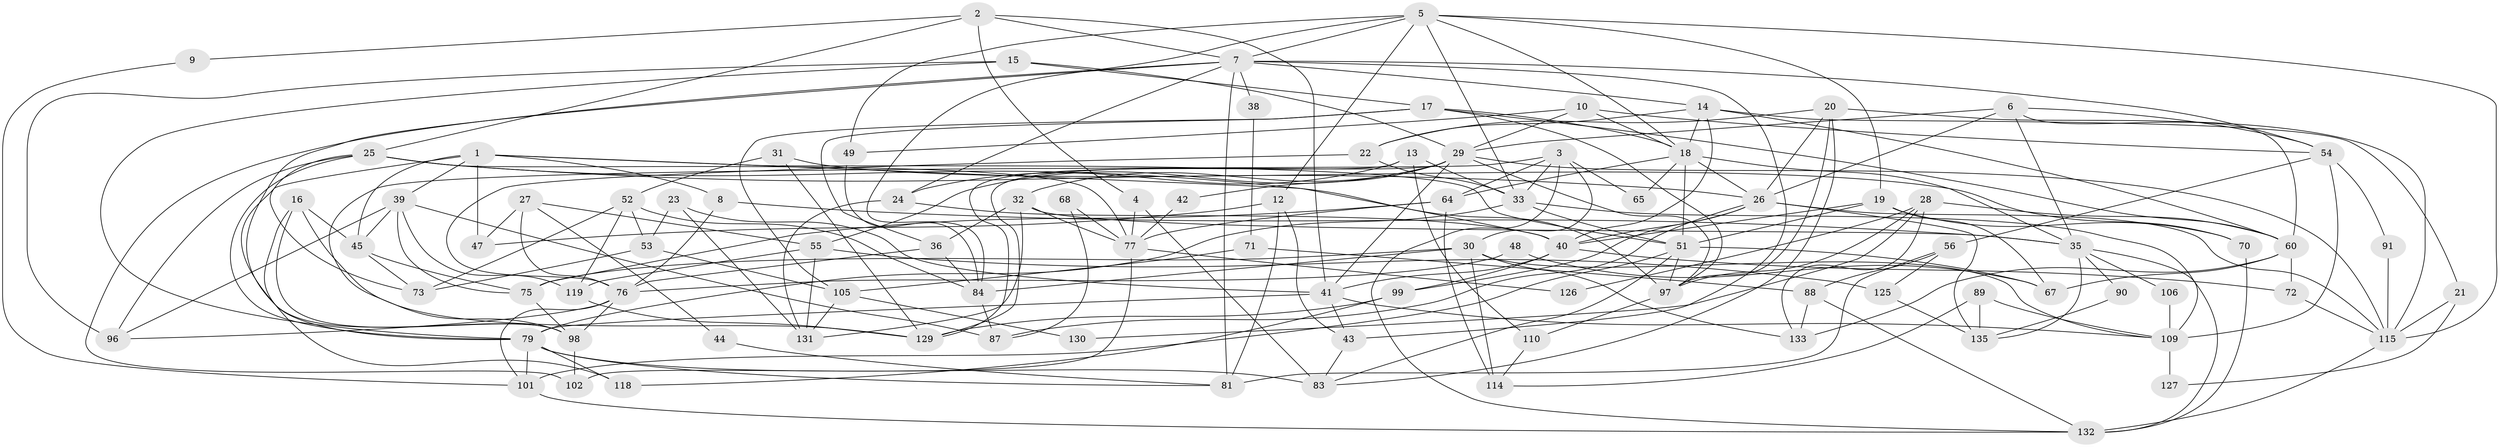 // Generated by graph-tools (version 1.1) at 2025/52/02/27/25 19:52:01]
// undirected, 95 vertices, 226 edges
graph export_dot {
graph [start="1"]
  node [color=gray90,style=filled];
  1 [super="+50"];
  2;
  3 [super="+122"];
  4 [super="+95"];
  5 [super="+94"];
  6 [super="+66"];
  7 [super="+11"];
  8;
  9;
  10 [super="+74"];
  12 [super="+92"];
  13 [super="+59"];
  14 [super="+124"];
  15;
  16;
  17 [super="+103"];
  18 [super="+69"];
  19 [super="+104"];
  20 [super="+116"];
  21;
  22 [super="+34"];
  23;
  24 [super="+62"];
  25 [super="+63"];
  26 [super="+58"];
  27;
  28 [super="+111"];
  29;
  30 [super="+46"];
  31;
  32 [super="+137"];
  33 [super="+37"];
  35;
  36 [super="+82"];
  38;
  39 [super="+107"];
  40 [super="+134"];
  41 [super="+57"];
  42;
  43 [super="+123"];
  44;
  45 [super="+136"];
  47;
  48;
  49;
  51 [super="+61"];
  52 [super="+108"];
  53;
  54 [super="+100"];
  55 [super="+86"];
  56 [super="+117"];
  60 [super="+93"];
  64;
  65;
  67;
  68;
  70;
  71;
  72;
  73;
  75 [super="+85"];
  76;
  77 [super="+78"];
  79 [super="+80"];
  81;
  83 [super="+112"];
  84;
  87;
  88;
  89;
  90;
  91;
  96;
  97 [super="+128"];
  98;
  99;
  101 [super="+121"];
  102;
  105;
  106;
  109 [super="+113"];
  110;
  114;
  115 [super="+120"];
  118;
  119;
  125;
  126;
  127;
  129;
  130;
  131;
  132;
  133;
  135;
  1 -- 47;
  1 -- 51;
  1 -- 8;
  1 -- 40;
  1 -- 39;
  1 -- 79;
  1 -- 45;
  2 -- 4;
  2 -- 7;
  2 -- 9;
  2 -- 41;
  2 -- 25;
  3 -- 98;
  3 -- 65;
  3 -- 64;
  3 -- 33;
  3 -- 132;
  3 -- 30;
  4 -- 77;
  4 -- 83;
  5 -- 7;
  5 -- 49;
  5 -- 12;
  5 -- 33;
  5 -- 18;
  5 -- 19;
  5 -- 84;
  5 -- 115;
  6 -- 35;
  6 -- 60;
  6 -- 54;
  6 -- 26;
  6 -- 29;
  7 -- 102;
  7 -- 81;
  7 -- 98;
  7 -- 38;
  7 -- 54;
  7 -- 14;
  7 -- 24;
  7 -- 43;
  8 -- 76;
  8 -- 35;
  9 -- 101;
  10 -- 29;
  10 -- 54;
  10 -- 49;
  10 -- 18;
  12 -- 81;
  12 -- 47;
  12 -- 43;
  13 -- 110 [weight=2];
  13 -- 24;
  13 -- 129;
  13 -- 33;
  14 -- 18;
  14 -- 22;
  14 -- 21;
  14 -- 40;
  14 -- 60;
  15 -- 29;
  15 -- 17;
  15 -- 79;
  15 -- 96;
  16 -- 118;
  16 -- 45;
  16 -- 98;
  16 -- 129;
  17 -- 36;
  17 -- 60;
  17 -- 97;
  17 -- 18;
  17 -- 105;
  18 -- 35;
  18 -- 51;
  18 -- 64;
  18 -- 65;
  18 -- 26;
  19 -- 67;
  19 -- 70;
  19 -- 51;
  19 -- 40;
  20 -- 26;
  20 -- 83;
  20 -- 115;
  20 -- 22;
  20 -- 97;
  21 -- 115;
  21 -- 127;
  22 -- 76;
  22 -- 33;
  23 -- 53;
  23 -- 131;
  23 -- 41;
  24 -- 131;
  24 -- 40;
  25 -- 77;
  25 -- 79 [weight=2];
  25 -- 96;
  25 -- 73;
  25 -- 97;
  25 -- 26;
  26 -- 99;
  26 -- 40;
  26 -- 115;
  26 -- 87;
  26 -- 135;
  27 -- 55;
  27 -- 76;
  27 -- 44;
  27 -- 47;
  28 -- 126;
  28 -- 130;
  28 -- 133;
  28 -- 60;
  28 -- 97;
  29 -- 97;
  29 -- 129;
  29 -- 41;
  29 -- 42;
  29 -- 55;
  29 -- 115;
  29 -- 32;
  30 -- 75;
  30 -- 114;
  30 -- 84;
  30 -- 109;
  30 -- 133;
  31 -- 129;
  31 -- 70;
  31 -- 52;
  32 -- 131;
  32 -- 77;
  32 -- 36;
  32 -- 35;
  33 -- 109;
  33 -- 79;
  33 -- 51;
  35 -- 132;
  35 -- 90;
  35 -- 106;
  35 -- 135;
  36 -- 76;
  36 -- 84;
  38 -- 71;
  39 -- 96;
  39 -- 119;
  39 -- 87;
  39 -- 45;
  39 -- 75;
  40 -- 72;
  40 -- 99;
  40 -- 41;
  41 -- 43;
  41 -- 79;
  41 -- 109;
  42 -- 77;
  43 -- 83;
  44 -- 81;
  45 -- 73;
  45 -- 75;
  48 -- 67;
  48 -- 76;
  49 -- 84;
  51 -- 97;
  51 -- 83;
  51 -- 67;
  51 -- 101;
  52 -- 119;
  52 -- 84;
  52 -- 73;
  52 -- 53;
  53 -- 73;
  53 -- 105;
  54 -- 91;
  54 -- 56;
  54 -- 109;
  55 -- 131;
  55 -- 119;
  55 -- 125;
  56 -- 81 [weight=2];
  56 -- 88;
  56 -- 125;
  60 -- 72;
  60 -- 67;
  60 -- 133;
  64 -- 75;
  64 -- 114;
  64 -- 77;
  68 -- 87;
  68 -- 77;
  70 -- 132;
  71 -- 105;
  71 -- 88;
  72 -- 115;
  75 -- 98;
  76 -- 96;
  76 -- 98;
  76 -- 101;
  77 -- 126;
  77 -- 102;
  79 -- 81;
  79 -- 83 [weight=2];
  79 -- 118;
  79 -- 101;
  84 -- 87;
  88 -- 132;
  88 -- 133;
  89 -- 135;
  89 -- 114;
  89 -- 109;
  90 -- 135;
  91 -- 115;
  97 -- 110;
  98 -- 102;
  99 -- 129;
  99 -- 118;
  101 -- 132;
  105 -- 131;
  105 -- 130;
  106 -- 109;
  109 -- 127;
  110 -- 114;
  115 -- 132;
  119 -- 129;
  125 -- 135;
}
